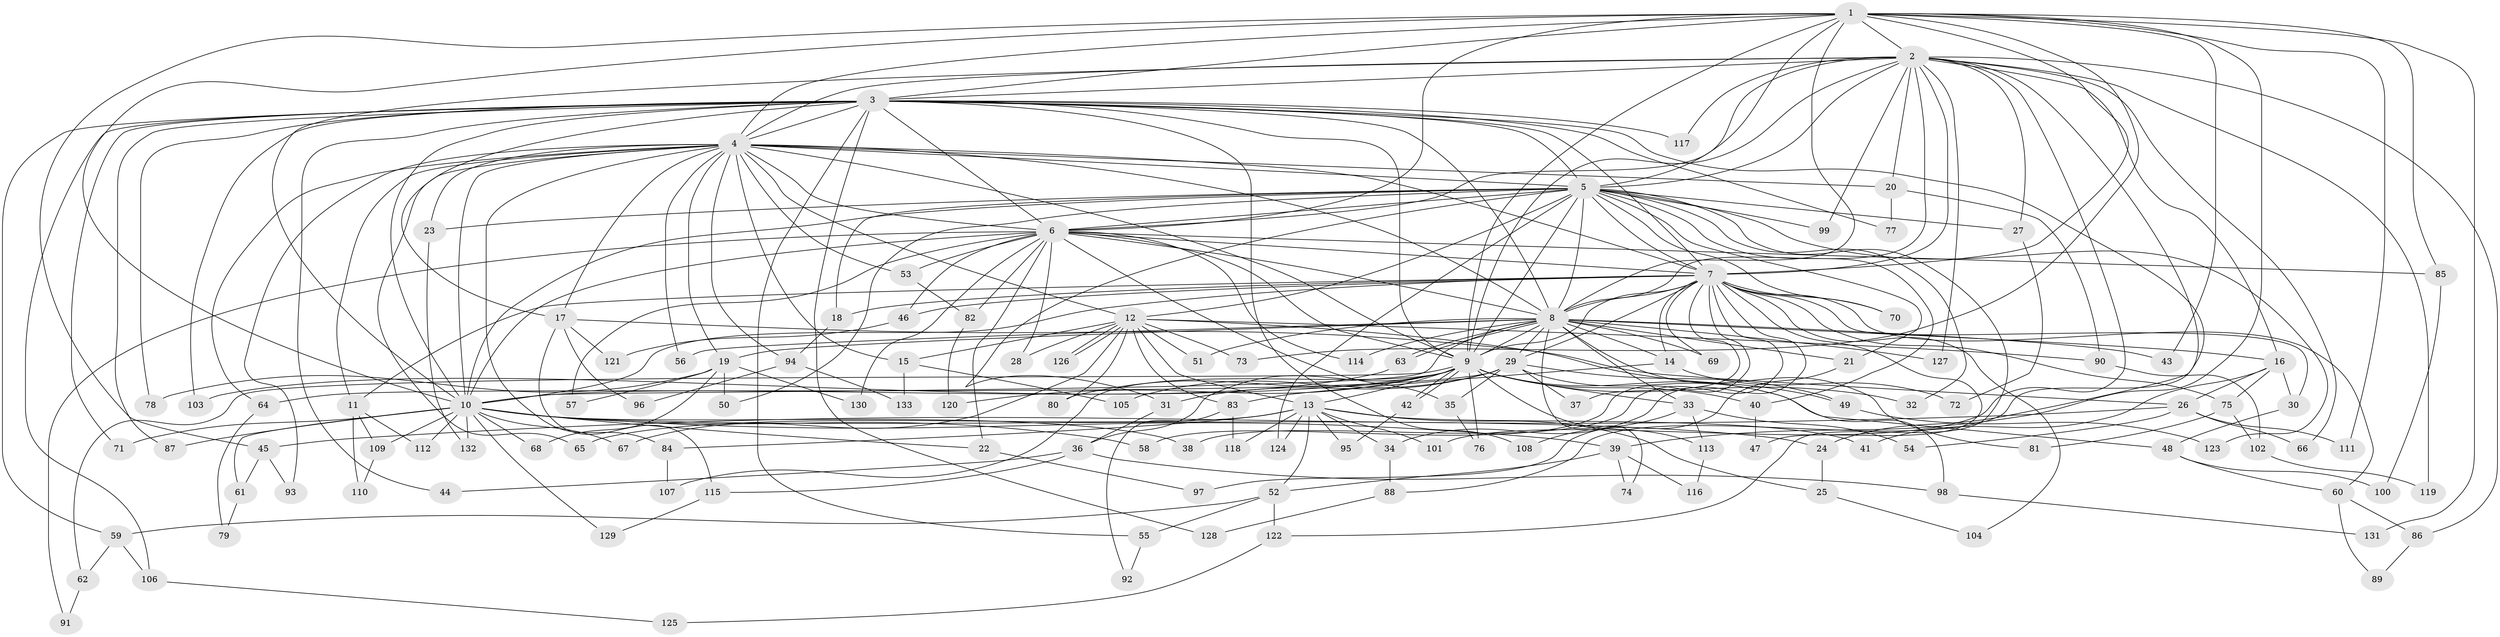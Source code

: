 // coarse degree distribution, {29: 0.01, 18: 0.01, 22: 0.02, 21: 0.03, 17: 0.01, 23: 0.01, 4: 0.07, 14: 0.01, 13: 0.01, 6: 0.02, 10: 0.02, 7: 0.02, 5: 0.04, 3: 0.23, 2: 0.49}
// Generated by graph-tools (version 1.1) at 2025/41/03/06/25 10:41:37]
// undirected, 133 vertices, 291 edges
graph export_dot {
graph [start="1"]
  node [color=gray90,style=filled];
  1;
  2;
  3;
  4;
  5;
  6;
  7;
  8;
  9;
  10;
  11;
  12;
  13;
  14;
  15;
  16;
  17;
  18;
  19;
  20;
  21;
  22;
  23;
  24;
  25;
  26;
  27;
  28;
  29;
  30;
  31;
  32;
  33;
  34;
  35;
  36;
  37;
  38;
  39;
  40;
  41;
  42;
  43;
  44;
  45;
  46;
  47;
  48;
  49;
  50;
  51;
  52;
  53;
  54;
  55;
  56;
  57;
  58;
  59;
  60;
  61;
  62;
  63;
  64;
  65;
  66;
  67;
  68;
  69;
  70;
  71;
  72;
  73;
  74;
  75;
  76;
  77;
  78;
  79;
  80;
  81;
  82;
  83;
  84;
  85;
  86;
  87;
  88;
  89;
  90;
  91;
  92;
  93;
  94;
  95;
  96;
  97;
  98;
  99;
  100;
  101;
  102;
  103;
  104;
  105;
  106;
  107;
  108;
  109;
  110;
  111;
  112;
  113;
  114;
  115;
  116;
  117;
  118;
  119;
  120;
  121;
  122;
  123;
  124;
  125;
  126;
  127;
  128;
  129;
  130;
  131;
  132;
  133;
  1 -- 2;
  1 -- 3;
  1 -- 4;
  1 -- 5;
  1 -- 6;
  1 -- 7;
  1 -- 8;
  1 -- 9;
  1 -- 10;
  1 -- 39;
  1 -- 43;
  1 -- 45;
  1 -- 73;
  1 -- 85;
  1 -- 111;
  1 -- 131;
  2 -- 3;
  2 -- 4;
  2 -- 5;
  2 -- 6;
  2 -- 7;
  2 -- 8;
  2 -- 9;
  2 -- 10;
  2 -- 16;
  2 -- 20;
  2 -- 27;
  2 -- 66;
  2 -- 86;
  2 -- 88;
  2 -- 99;
  2 -- 101;
  2 -- 117;
  2 -- 119;
  2 -- 127;
  3 -- 4;
  3 -- 5;
  3 -- 6;
  3 -- 7;
  3 -- 8;
  3 -- 9;
  3 -- 10;
  3 -- 17;
  3 -- 24;
  3 -- 44;
  3 -- 55;
  3 -- 59;
  3 -- 71;
  3 -- 77;
  3 -- 78;
  3 -- 87;
  3 -- 103;
  3 -- 106;
  3 -- 108;
  3 -- 117;
  3 -- 128;
  4 -- 5;
  4 -- 6;
  4 -- 7;
  4 -- 8;
  4 -- 9;
  4 -- 10;
  4 -- 11;
  4 -- 12;
  4 -- 15;
  4 -- 17;
  4 -- 19;
  4 -- 20;
  4 -- 23;
  4 -- 53;
  4 -- 56;
  4 -- 64;
  4 -- 65;
  4 -- 84;
  4 -- 93;
  4 -- 94;
  5 -- 6;
  5 -- 7;
  5 -- 8;
  5 -- 9;
  5 -- 10;
  5 -- 12;
  5 -- 18;
  5 -- 21;
  5 -- 23;
  5 -- 27;
  5 -- 31;
  5 -- 32;
  5 -- 40;
  5 -- 50;
  5 -- 70;
  5 -- 99;
  5 -- 122;
  5 -- 123;
  5 -- 124;
  6 -- 7;
  6 -- 8;
  6 -- 9;
  6 -- 10;
  6 -- 22;
  6 -- 28;
  6 -- 35;
  6 -- 46;
  6 -- 53;
  6 -- 57;
  6 -- 82;
  6 -- 85;
  6 -- 91;
  6 -- 114;
  6 -- 130;
  7 -- 8;
  7 -- 9;
  7 -- 10;
  7 -- 11;
  7 -- 14;
  7 -- 18;
  7 -- 29;
  7 -- 30;
  7 -- 34;
  7 -- 37;
  7 -- 38;
  7 -- 46;
  7 -- 47;
  7 -- 58;
  7 -- 60;
  7 -- 69;
  7 -- 70;
  7 -- 75;
  7 -- 104;
  8 -- 9;
  8 -- 10;
  8 -- 14;
  8 -- 16;
  8 -- 19;
  8 -- 21;
  8 -- 29;
  8 -- 33;
  8 -- 43;
  8 -- 51;
  8 -- 56;
  8 -- 63;
  8 -- 63;
  8 -- 69;
  8 -- 74;
  8 -- 81;
  8 -- 114;
  8 -- 127;
  9 -- 10;
  9 -- 13;
  9 -- 32;
  9 -- 33;
  9 -- 36;
  9 -- 40;
  9 -- 42;
  9 -- 42;
  9 -- 48;
  9 -- 62;
  9 -- 76;
  9 -- 80;
  9 -- 107;
  9 -- 113;
  9 -- 120;
  10 -- 22;
  10 -- 24;
  10 -- 38;
  10 -- 39;
  10 -- 58;
  10 -- 61;
  10 -- 67;
  10 -- 68;
  10 -- 71;
  10 -- 87;
  10 -- 109;
  10 -- 112;
  10 -- 129;
  10 -- 132;
  11 -- 109;
  11 -- 110;
  11 -- 112;
  12 -- 13;
  12 -- 15;
  12 -- 28;
  12 -- 49;
  12 -- 51;
  12 -- 67;
  12 -- 73;
  12 -- 80;
  12 -- 83;
  12 -- 90;
  12 -- 126;
  12 -- 126;
  13 -- 25;
  13 -- 34;
  13 -- 41;
  13 -- 52;
  13 -- 65;
  13 -- 84;
  13 -- 95;
  13 -- 101;
  13 -- 118;
  13 -- 124;
  14 -- 72;
  14 -- 83;
  15 -- 105;
  15 -- 133;
  16 -- 26;
  16 -- 30;
  16 -- 41;
  16 -- 75;
  17 -- 26;
  17 -- 96;
  17 -- 115;
  17 -- 121;
  18 -- 94;
  19 -- 50;
  19 -- 57;
  19 -- 68;
  19 -- 78;
  19 -- 130;
  20 -- 77;
  20 -- 90;
  21 -- 97;
  22 -- 97;
  23 -- 132;
  24 -- 25;
  25 -- 104;
  26 -- 45;
  26 -- 54;
  26 -- 66;
  26 -- 111;
  27 -- 72;
  29 -- 31;
  29 -- 35;
  29 -- 37;
  29 -- 49;
  29 -- 64;
  29 -- 98;
  29 -- 105;
  30 -- 48;
  31 -- 36;
  33 -- 54;
  33 -- 108;
  33 -- 113;
  34 -- 88;
  35 -- 76;
  36 -- 44;
  36 -- 98;
  36 -- 115;
  39 -- 52;
  39 -- 74;
  39 -- 116;
  40 -- 47;
  42 -- 95;
  45 -- 61;
  45 -- 93;
  46 -- 121;
  48 -- 60;
  48 -- 100;
  49 -- 123;
  52 -- 55;
  52 -- 59;
  52 -- 122;
  53 -- 82;
  55 -- 92;
  59 -- 62;
  59 -- 106;
  60 -- 86;
  60 -- 89;
  61 -- 79;
  62 -- 91;
  63 -- 103;
  64 -- 79;
  75 -- 81;
  75 -- 102;
  82 -- 120;
  83 -- 92;
  83 -- 118;
  84 -- 107;
  85 -- 100;
  86 -- 89;
  88 -- 128;
  90 -- 102;
  94 -- 96;
  94 -- 133;
  98 -- 131;
  102 -- 119;
  106 -- 125;
  109 -- 110;
  113 -- 116;
  115 -- 129;
  122 -- 125;
}
